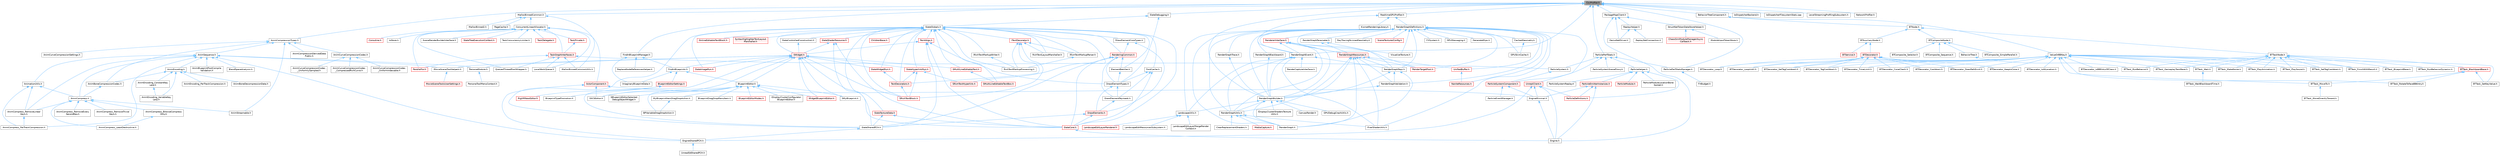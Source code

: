 digraph "CsvProfiler.h"
{
 // INTERACTIVE_SVG=YES
 // LATEX_PDF_SIZE
  bgcolor="transparent";
  edge [fontname=Helvetica,fontsize=10,labelfontname=Helvetica,labelfontsize=10];
  node [fontname=Helvetica,fontsize=10,shape=box,height=0.2,width=0.4];
  Node1 [id="Node000001",label="CsvProfiler.h",height=0.2,width=0.4,color="gray40", fillcolor="grey60", style="filled", fontcolor="black",tooltip=" "];
  Node1 -> Node2 [id="edge1_Node000001_Node000002",dir="back",color="steelblue1",style="solid",tooltip=" "];
  Node2 [id="Node000002",label="AnimCompressionTypes.h",height=0.2,width=0.4,color="grey40", fillcolor="white", style="filled",URL="$d1/d3b/AnimCompressionTypes_8h.html",tooltip=" "];
  Node2 -> Node3 [id="edge2_Node000002_Node000003",dir="back",color="steelblue1",style="solid",tooltip=" "];
  Node3 [id="Node000003",label="AnimBoneCompressionCodec.h",height=0.2,width=0.4,color="grey40", fillcolor="white", style="filled",URL="$dd/dc3/AnimBoneCompressionCodec_8h.html",tooltip=" "];
  Node3 -> Node4 [id="edge3_Node000003_Node000004",dir="back",color="steelblue1",style="solid",tooltip=" "];
  Node4 [id="Node000004",label="AnimCompress.h",height=0.2,width=0.4,color="grey40", fillcolor="white", style="filled",URL="$dd/d6d/AnimCompress_8h.html",tooltip=" "];
  Node4 -> Node5 [id="edge4_Node000004_Node000005",dir="back",color="steelblue1",style="solid",tooltip=" "];
  Node5 [id="Node000005",label="AnimCompress_BitwiseCompress\lOnly.h",height=0.2,width=0.4,color="grey40", fillcolor="white", style="filled",URL="$df/dd5/AnimCompress__BitwiseCompressOnly_8h.html",tooltip=" "];
  Node5 -> Node6 [id="edge5_Node000005_Node000006",dir="back",color="steelblue1",style="solid",tooltip=" "];
  Node6 [id="Node000006",label="AnimCompress_LeastDestructive.h",height=0.2,width=0.4,color="grey40", fillcolor="white", style="filled",URL="$da/d93/AnimCompress__LeastDestructive_8h.html",tooltip=" "];
  Node4 -> Node6 [id="edge6_Node000004_Node000006",dir="back",color="steelblue1",style="solid",tooltip=" "];
  Node4 -> Node7 [id="edge7_Node000004_Node000007",dir="back",color="steelblue1",style="solid",tooltip=" "];
  Node7 [id="Node000007",label="AnimCompress_RemoveEvery\lSecondKey.h",height=0.2,width=0.4,color="grey40", fillcolor="white", style="filled",URL="$d6/dc2/AnimCompress__RemoveEverySecondKey_8h.html",tooltip=" "];
  Node4 -> Node8 [id="edge8_Node000004_Node000008",dir="back",color="steelblue1",style="solid",tooltip=" "];
  Node8 [id="Node000008",label="AnimCompress_RemoveLinear\lKeys.h",height=0.2,width=0.4,color="grey40", fillcolor="white", style="filled",URL="$d1/d0a/AnimCompress__RemoveLinearKeys_8h.html",tooltip=" "];
  Node8 -> Node9 [id="edge9_Node000008_Node000009",dir="back",color="steelblue1",style="solid",tooltip=" "];
  Node9 [id="Node000009",label="AnimCompress_PerTrackCompression.h",height=0.2,width=0.4,color="grey40", fillcolor="white", style="filled",URL="$d1/d22/AnimCompress__PerTrackCompression_8h.html",tooltip=" "];
  Node4 -> Node10 [id="edge10_Node000004_Node000010",dir="back",color="steelblue1",style="solid",tooltip=" "];
  Node10 [id="Node000010",label="AnimCompress_RemoveTrivial\lKeys.h",height=0.2,width=0.4,color="grey40", fillcolor="white", style="filled",URL="$d0/d60/AnimCompress__RemoveTrivialKeys_8h.html",tooltip=" "];
  Node4 -> Node11 [id="edge11_Node000004_Node000011",dir="back",color="steelblue1",style="solid",tooltip=" "];
  Node11 [id="Node000011",label="AnimStreamable.h",height=0.2,width=0.4,color="grey40", fillcolor="white", style="filled",URL="$d1/d46/AnimStreamable_8h.html",tooltip=" "];
  Node2 -> Node12 [id="edge12_Node000002_Node000012",dir="back",color="steelblue1",style="solid",tooltip=" "];
  Node12 [id="Node000012",label="AnimCompressionDerivedData\lPublic.h",height=0.2,width=0.4,color="grey40", fillcolor="white", style="filled",URL="$dc/d36/AnimCompressionDerivedDataPublic_8h.html",tooltip=" "];
  Node2 -> Node13 [id="edge13_Node000002_Node000013",dir="back",color="steelblue1",style="solid",tooltip=" "];
  Node13 [id="Node000013",label="AnimCurveCompressionCodec.h",height=0.2,width=0.4,color="grey40", fillcolor="white", style="filled",URL="$d3/d77/AnimCurveCompressionCodec_8h.html",tooltip=" "];
  Node13 -> Node14 [id="edge14_Node000013_Node000014",dir="back",color="steelblue1",style="solid",tooltip=" "];
  Node14 [id="Node000014",label="AnimCurveCompressionCodec\l_CompressedRichCurve.h",height=0.2,width=0.4,color="grey40", fillcolor="white", style="filled",URL="$db/d72/AnimCurveCompressionCodec__CompressedRichCurve_8h.html",tooltip=" "];
  Node13 -> Node15 [id="edge15_Node000013_Node000015",dir="back",color="steelblue1",style="solid",tooltip=" "];
  Node15 [id="Node000015",label="AnimCurveCompressionCodec\l_UniformIndexable.h",height=0.2,width=0.4,color="grey40", fillcolor="white", style="filled",URL="$d7/d0a/AnimCurveCompressionCodec__UniformIndexable_8h.html",tooltip=" "];
  Node13 -> Node16 [id="edge16_Node000013_Node000016",dir="back",color="steelblue1",style="solid",tooltip=" "];
  Node16 [id="Node000016",label="AnimCurveCompressionCodec\l_UniformlySampled.h",height=0.2,width=0.4,color="grey40", fillcolor="white", style="filled",URL="$da/d4c/AnimCurveCompressionCodec__UniformlySampled_8h.html",tooltip=" "];
  Node2 -> Node17 [id="edge17_Node000002_Node000017",dir="back",color="steelblue1",style="solid",tooltip=" "];
  Node17 [id="Node000017",label="AnimCurveCompressionSettings.h",height=0.2,width=0.4,color="grey40", fillcolor="white", style="filled",URL="$d0/d49/AnimCurveCompressionSettings_8h.html",tooltip=" "];
  Node2 -> Node18 [id="edge18_Node000002_Node000018",dir="back",color="steelblue1",style="solid",tooltip=" "];
  Node18 [id="Node000018",label="AnimSequence.h",height=0.2,width=0.4,color="grey40", fillcolor="white", style="filled",URL="$d0/d8a/AnimSequence_8h.html",tooltip=" "];
  Node18 -> Node19 [id="edge19_Node000018_Node000019",dir="back",color="steelblue1",style="solid",tooltip=" "];
  Node19 [id="Node000019",label="AnimBlueprintPostCompile\lValidation.h",height=0.2,width=0.4,color="grey40", fillcolor="white", style="filled",URL="$de/d1b/AnimBlueprintPostCompileValidation_8h.html",tooltip=" "];
  Node18 -> Node4 [id="edge20_Node000018_Node000004",dir="back",color="steelblue1",style="solid",tooltip=" "];
  Node18 -> Node9 [id="edge21_Node000018_Node000009",dir="back",color="steelblue1",style="solid",tooltip=" "];
  Node18 -> Node8 [id="edge22_Node000018_Node000008",dir="back",color="steelblue1",style="solid",tooltip=" "];
  Node18 -> Node20 [id="edge23_Node000018_Node000020",dir="back",color="steelblue1",style="solid",tooltip=" "];
  Node20 [id="Node000020",label="AnimEncoding.h",height=0.2,width=0.4,color="grey40", fillcolor="white", style="filled",URL="$d9/dfd/AnimEncoding_8h.html",tooltip=" "];
  Node20 -> Node3 [id="edge24_Node000020_Node000003",dir="back",color="steelblue1",style="solid",tooltip=" "];
  Node20 -> Node21 [id="edge25_Node000020_Node000021",dir="back",color="steelblue1",style="solid",tooltip=" "];
  Node21 [id="Node000021",label="AnimBoneDecompressionData.h",height=0.2,width=0.4,color="grey40", fillcolor="white", style="filled",URL="$d9/d92/AnimBoneDecompressionData_8h.html",tooltip=" "];
  Node20 -> Node22 [id="edge26_Node000020_Node000022",dir="back",color="steelblue1",style="solid",tooltip=" "];
  Node22 [id="Node000022",label="AnimEncoding_ConstantKey\lLerp.h",height=0.2,width=0.4,color="grey40", fillcolor="white", style="filled",URL="$d8/d74/AnimEncoding__ConstantKeyLerp_8h.html",tooltip=" "];
  Node22 -> Node23 [id="edge27_Node000022_Node000023",dir="back",color="steelblue1",style="solid",tooltip=" "];
  Node23 [id="Node000023",label="AnimEncoding_VariableKey\lLerp.h",height=0.2,width=0.4,color="grey40", fillcolor="white", style="filled",URL="$d7/d4b/AnimEncoding__VariableKeyLerp_8h.html",tooltip=" "];
  Node20 -> Node24 [id="edge28_Node000020_Node000024",dir="back",color="steelblue1",style="solid",tooltip=" "];
  Node24 [id="Node000024",label="AnimEncoding_PerTrackCompression.h",height=0.2,width=0.4,color="grey40", fillcolor="white", style="filled",URL="$dc/d27/AnimEncoding__PerTrackCompression_8h.html",tooltip=" "];
  Node20 -> Node23 [id="edge29_Node000020_Node000023",dir="back",color="steelblue1",style="solid",tooltip=" "];
  Node18 -> Node25 [id="edge30_Node000018_Node000025",dir="back",color="steelblue1",style="solid",tooltip=" "];
  Node25 [id="Node000025",label="AnimationUtils.h",height=0.2,width=0.4,color="grey40", fillcolor="white", style="filled",URL="$d6/db6/AnimationUtils_8h.html",tooltip=" "];
  Node25 -> Node4 [id="edge31_Node000025_Node000004",dir="back",color="steelblue1",style="solid",tooltip=" "];
  Node25 -> Node9 [id="edge32_Node000025_Node000009",dir="back",color="steelblue1",style="solid",tooltip=" "];
  Node25 -> Node8 [id="edge33_Node000025_Node000008",dir="back",color="steelblue1",style="solid",tooltip=" "];
  Node18 -> Node26 [id="edge34_Node000018_Node000026",dir="back",color="steelblue1",style="solid",tooltip=" "];
  Node26 [id="Node000026",label="BlendSpaceAnalysis.h",height=0.2,width=0.4,color="grey40", fillcolor="white", style="filled",URL="$d7/daf/BlendSpaceAnalysis_8h.html",tooltip=" "];
  Node18 -> Node27 [id="edge35_Node000018_Node000027",dir="back",color="steelblue1",style="solid",tooltip=" "];
  Node27 [id="Node000027",label="EngineSharedPCH.h",height=0.2,width=0.4,color="grey40", fillcolor="white", style="filled",URL="$dc/dbb/EngineSharedPCH_8h.html",tooltip=" "];
  Node27 -> Node28 [id="edge36_Node000027_Node000028",dir="back",color="steelblue1",style="solid",tooltip=" "];
  Node28 [id="Node000028",label="UnrealEdSharedPCH.h",height=0.2,width=0.4,color="grey40", fillcolor="white", style="filled",URL="$d1/de6/UnrealEdSharedPCH_8h.html",tooltip=" "];
  Node18 -> Node29 [id="edge37_Node000018_Node000029",dir="back",color="steelblue1",style="solid",tooltip=" "];
  Node29 [id="Node000029",label="MovieSceneToolHelpers.h",height=0.2,width=0.4,color="grey40", fillcolor="white", style="filled",URL="$d4/d0e/MovieSceneToolHelpers_8h.html",tooltip=" "];
  Node29 -> Node30 [id="edge38_Node000029_Node000030",dir="back",color="steelblue1",style="solid",tooltip=" "];
  Node30 [id="Node000030",label="MovieSceneToolsUserSettings.h",height=0.2,width=0.4,color="red", fillcolor="#FFF0F0", style="filled",URL="$d5/dab/MovieSceneToolsUserSettings_8h.html",tooltip=" "];
  Node18 -> Node34 [id="edge39_Node000018_Node000034",dir="back",color="steelblue1",style="solid",tooltip=" "];
  Node34 [id="Node000034",label="PersonaModule.h",height=0.2,width=0.4,color="grey40", fillcolor="white", style="filled",URL="$de/d74/PersonaModule_8h.html",tooltip=" "];
  Node34 -> Node35 [id="edge40_Node000034_Node000035",dir="back",color="steelblue1",style="solid",tooltip=" "];
  Node35 [id="Node000035",label="PersonaToolMenuContext.h",height=0.2,width=0.4,color="grey40", fillcolor="white", style="filled",URL="$d6/d6c/PersonaToolMenuContext_8h.html",tooltip=" "];
  Node2 -> Node11 [id="edge41_Node000002_Node000011",dir="back",color="steelblue1",style="solid",tooltip=" "];
  Node1 -> Node36 [id="edge42_Node000001_Node000036",dir="back",color="steelblue1",style="solid",tooltip=" "];
  Node36 [id="Node000036",label="BehaviorTreeComponent.h",height=0.2,width=0.4,color="grey40", fillcolor="white", style="filled",URL="$dc/d7b/BehaviorTreeComponent_8h.html",tooltip=" "];
  Node36 -> Node37 [id="edge43_Node000036_Node000037",dir="back",color="steelblue1",style="solid",tooltip=" "];
  Node37 [id="Node000037",label="BTNode.h",height=0.2,width=0.4,color="grey40", fillcolor="white", style="filled",URL="$d2/df3/BTNode_8h.html",tooltip=" "];
  Node37 -> Node38 [id="edge44_Node000037_Node000038",dir="back",color="steelblue1",style="solid",tooltip=" "];
  Node38 [id="Node000038",label="BTAuxiliaryNode.h",height=0.2,width=0.4,color="grey40", fillcolor="white", style="filled",URL="$d3/dfb/BTAuxiliaryNode_8h.html",tooltip=" "];
  Node38 -> Node39 [id="edge45_Node000038_Node000039",dir="back",color="steelblue1",style="solid",tooltip=" "];
  Node39 [id="Node000039",label="BTDecorator.h",height=0.2,width=0.4,color="red", fillcolor="#FFF0F0", style="filled",URL="$d3/db9/BTDecorator_8h.html",tooltip=" "];
  Node39 -> Node48 [id="edge46_Node000039_Node000048",dir="back",color="steelblue1",style="solid",tooltip=" "];
  Node48 [id="Node000048",label="BTDecorator_ConeCheck.h",height=0.2,width=0.4,color="grey40", fillcolor="white", style="filled",URL="$dd/d41/BTDecorator__ConeCheck_8h.html",tooltip=" "];
  Node39 -> Node49 [id="edge47_Node000039_Node000049",dir="back",color="steelblue1",style="solid",tooltip=" "];
  Node49 [id="Node000049",label="BTDecorator_Cooldown.h",height=0.2,width=0.4,color="grey40", fillcolor="white", style="filled",URL="$d5/d82/BTDecorator__Cooldown_8h.html",tooltip=" "];
  Node39 -> Node50 [id="edge48_Node000039_Node000050",dir="back",color="steelblue1",style="solid",tooltip=" "];
  Node50 [id="Node000050",label="BTDecorator_DoesPathExist.h",height=0.2,width=0.4,color="grey40", fillcolor="white", style="filled",URL="$d2/d5c/BTDecorator__DoesPathExist_8h.html",tooltip=" "];
  Node39 -> Node52 [id="edge49_Node000039_Node000052",dir="back",color="steelblue1",style="solid",tooltip=" "];
  Node52 [id="Node000052",label="BTDecorator_KeepInCone.h",height=0.2,width=0.4,color="grey40", fillcolor="white", style="filled",URL="$d6/dea/BTDecorator__KeepInCone_8h.html",tooltip=" "];
  Node39 -> Node53 [id="edge50_Node000039_Node000053",dir="back",color="steelblue1",style="solid",tooltip=" "];
  Node53 [id="Node000053",label="BTDecorator_Loop.h",height=0.2,width=0.4,color="grey40", fillcolor="white", style="filled",URL="$d1/ddb/BTDecorator__Loop_8h.html",tooltip=" "];
  Node39 -> Node54 [id="edge51_Node000039_Node000054",dir="back",color="steelblue1",style="solid",tooltip=" "];
  Node54 [id="Node000054",label="BTDecorator_LoopUntil.h",height=0.2,width=0.4,color="grey40", fillcolor="white", style="filled",URL="$d2/d65/BTDecorator__LoopUntil_8h.html",tooltip=" "];
  Node39 -> Node56 [id="edge52_Node000039_Node000056",dir="back",color="steelblue1",style="solid",tooltip=" "];
  Node56 [id="Node000056",label="BTDecorator_SetTagCooldown.h",height=0.2,width=0.4,color="grey40", fillcolor="white", style="filled",URL="$d9/dfe/BTDecorator__SetTagCooldown_8h.html",tooltip=" "];
  Node39 -> Node57 [id="edge53_Node000039_Node000057",dir="back",color="steelblue1",style="solid",tooltip=" "];
  Node57 [id="Node000057",label="BTDecorator_TagCooldown.h",height=0.2,width=0.4,color="grey40", fillcolor="white", style="filled",URL="$d0/d4a/BTDecorator__TagCooldown_8h.html",tooltip=" "];
  Node39 -> Node58 [id="edge54_Node000039_Node000058",dir="back",color="steelblue1",style="solid",tooltip=" "];
  Node58 [id="Node000058",label="BTDecorator_TimeLimit.h",height=0.2,width=0.4,color="grey40", fillcolor="white", style="filled",URL="$d4/dc0/BTDecorator__TimeLimit_8h.html",tooltip=" "];
  Node38 -> Node59 [id="edge55_Node000038_Node000059",dir="back",color="steelblue1",style="solid",tooltip=" "];
  Node59 [id="Node000059",label="BTService.h",height=0.2,width=0.4,color="red", fillcolor="#FFF0F0", style="filled",URL="$d8/d95/BTService_8h.html",tooltip=" "];
  Node37 -> Node65 [id="edge56_Node000037_Node000065",dir="back",color="steelblue1",style="solid",tooltip=" "];
  Node65 [id="Node000065",label="BTCompositeNode.h",height=0.2,width=0.4,color="grey40", fillcolor="white", style="filled",URL="$db/d01/BTCompositeNode_8h.html",tooltip=" "];
  Node65 -> Node66 [id="edge57_Node000065_Node000066",dir="back",color="steelblue1",style="solid",tooltip=" "];
  Node66 [id="Node000066",label="BTComposite_Selector.h",height=0.2,width=0.4,color="grey40", fillcolor="white", style="filled",URL="$d3/daa/BTComposite__Selector_8h.html",tooltip=" "];
  Node65 -> Node67 [id="edge58_Node000065_Node000067",dir="back",color="steelblue1",style="solid",tooltip=" "];
  Node67 [id="Node000067",label="BTComposite_Sequence.h",height=0.2,width=0.4,color="grey40", fillcolor="white", style="filled",URL="$d0/d10/BTComposite__Sequence_8h.html",tooltip=" "];
  Node65 -> Node68 [id="edge59_Node000065_Node000068",dir="back",color="steelblue1",style="solid",tooltip=" "];
  Node68 [id="Node000068",label="BTComposite_SimpleParallel.h",height=0.2,width=0.4,color="grey40", fillcolor="white", style="filled",URL="$dc/dc6/BTComposite__SimpleParallel_8h.html",tooltip=" "];
  Node65 -> Node69 [id="edge60_Node000065_Node000069",dir="back",color="steelblue1",style="solid",tooltip=" "];
  Node69 [id="Node000069",label="BehaviorTree.h",height=0.2,width=0.4,color="grey40", fillcolor="white", style="filled",URL="$db/db6/BehaviorTree_8h.html",tooltip=" "];
  Node69 -> Node70 [id="edge61_Node000069_Node000070",dir="back",color="steelblue1",style="solid",tooltip=" "];
  Node70 [id="Node000070",label="BTTask_RunBehavior.h",height=0.2,width=0.4,color="grey40", fillcolor="white", style="filled",URL="$df/def/BTTask__RunBehavior_8h.html",tooltip=" "];
  Node37 -> Node71 [id="edge62_Node000037_Node000071",dir="back",color="steelblue1",style="solid",tooltip=" "];
  Node71 [id="Node000071",label="BTTaskNode.h",height=0.2,width=0.4,color="grey40", fillcolor="white", style="filled",URL="$d2/d10/BTTaskNode_8h.html",tooltip=" "];
  Node71 -> Node72 [id="edge63_Node000071_Node000072",dir="back",color="steelblue1",style="solid",tooltip=" "];
  Node72 [id="Node000072",label="BTTask_BlackboardBase.h",height=0.2,width=0.4,color="red", fillcolor="#FFF0F0", style="filled",URL="$dc/d82/BTTask__BlackboardBase_8h.html",tooltip=" "];
  Node72 -> Node73 [id="edge64_Node000072_Node000073",dir="back",color="steelblue1",style="solid",tooltip=" "];
  Node73 [id="Node000073",label="BTTask_MoveTo.h",height=0.2,width=0.4,color="grey40", fillcolor="white", style="filled",URL="$d7/d8b/BTTask__MoveTo_8h.html",tooltip=" "];
  Node73 -> Node74 [id="edge65_Node000073_Node000074",dir="back",color="steelblue1",style="solid",tooltip=" "];
  Node74 [id="Node000074",label="BTTask_MoveDirectlyToward.h",height=0.2,width=0.4,color="grey40", fillcolor="white", style="filled",URL="$d8/dac/BTTask__MoveDirectlyToward_8h.html",tooltip=" "];
  Node72 -> Node62 [id="edge66_Node000072_Node000062",dir="back",color="steelblue1",style="solid",tooltip=" "];
  Node62 [id="Node000062",label="BTTask_RotateToFaceBBEntry.h",height=0.2,width=0.4,color="grey40", fillcolor="white", style="filled",URL="$d3/d07/BTTask__RotateToFaceBBEntry_8h.html",tooltip=" "];
  Node72 -> Node76 [id="edge67_Node000072_Node000076",dir="back",color="steelblue1",style="solid",tooltip=" "];
  Node76 [id="Node000076",label="BTTask_SetKeyValue.h",height=0.2,width=0.4,color="grey40", fillcolor="white", style="filled",URL="$df/d17/BTTask__SetKeyValue_8h.html",tooltip=" "];
  Node71 -> Node77 [id="edge68_Node000071_Node000077",dir="back",color="steelblue1",style="solid",tooltip=" "];
  Node77 [id="Node000077",label="BTTask_BlueprintBase.h",height=0.2,width=0.4,color="grey40", fillcolor="white", style="filled",URL="$d8/d13/BTTask__BlueprintBase_8h.html",tooltip=" "];
  Node71 -> Node78 [id="edge69_Node000071_Node000078",dir="back",color="steelblue1",style="solid",tooltip=" "];
  Node78 [id="Node000078",label="BTTask_FinishWithResult.h",height=0.2,width=0.4,color="grey40", fillcolor="white", style="filled",URL="$dd/dbf/BTTask__FinishWithResult_8h.html",tooltip=" "];
  Node71 -> Node79 [id="edge70_Node000071_Node000079",dir="back",color="steelblue1",style="solid",tooltip=" "];
  Node79 [id="Node000079",label="BTTask_GameplayTaskBase.h",height=0.2,width=0.4,color="grey40", fillcolor="white", style="filled",URL="$df/d1a/BTTask__GameplayTaskBase_8h.html",tooltip=" "];
  Node71 -> Node80 [id="edge71_Node000071_Node000080",dir="back",color="steelblue1",style="solid",tooltip=" "];
  Node80 [id="Node000080",label="BTTask_MakeNoise.h",height=0.2,width=0.4,color="grey40", fillcolor="white", style="filled",URL="$d8/d21/BTTask__MakeNoise_8h.html",tooltip=" "];
  Node71 -> Node81 [id="edge72_Node000071_Node000081",dir="back",color="steelblue1",style="solid",tooltip=" "];
  Node81 [id="Node000081",label="BTTask_PlayAnimation.h",height=0.2,width=0.4,color="grey40", fillcolor="white", style="filled",URL="$db/d8d/BTTask__PlayAnimation_8h.html",tooltip=" "];
  Node71 -> Node82 [id="edge73_Node000071_Node000082",dir="back",color="steelblue1",style="solid",tooltip=" "];
  Node82 [id="Node000082",label="BTTask_PlaySound.h",height=0.2,width=0.4,color="grey40", fillcolor="white", style="filled",URL="$d8/d54/BTTask__PlaySound_8h.html",tooltip=" "];
  Node71 -> Node70 [id="edge74_Node000071_Node000070",dir="back",color="steelblue1",style="solid",tooltip=" "];
  Node71 -> Node83 [id="edge75_Node000071_Node000083",dir="back",color="steelblue1",style="solid",tooltip=" "];
  Node83 [id="Node000083",label="BTTask_RunBehaviorDynamic.h",height=0.2,width=0.4,color="grey40", fillcolor="white", style="filled",URL="$db/d75/BTTask__RunBehaviorDynamic_8h.html",tooltip=" "];
  Node71 -> Node84 [id="edge76_Node000071_Node000084",dir="back",color="steelblue1",style="solid",tooltip=" "];
  Node84 [id="Node000084",label="BTTask_SetTagCooldown.h",height=0.2,width=0.4,color="grey40", fillcolor="white", style="filled",URL="$d7/d84/BTTask__SetTagCooldown_8h.html",tooltip=" "];
  Node71 -> Node85 [id="edge77_Node000071_Node000085",dir="back",color="steelblue1",style="solid",tooltip=" "];
  Node85 [id="Node000085",label="BTTask_Wait.h",height=0.2,width=0.4,color="grey40", fillcolor="white", style="filled",URL="$d6/d5f/BTTask__Wait_8h.html",tooltip=" "];
  Node85 -> Node86 [id="edge78_Node000085_Node000086",dir="back",color="steelblue1",style="solid",tooltip=" "];
  Node86 [id="Node000086",label="BTTask_WaitBlackboardTime.h",height=0.2,width=0.4,color="grey40", fillcolor="white", style="filled",URL="$d5/d02/BTTask__WaitBlackboardTime_8h.html",tooltip=" "];
  Node36 -> Node87 [id="edge79_Node000036_Node000087",dir="back",color="steelblue1",style="solid",tooltip=" "];
  Node87 [id="Node000087",label="ValueOrBBKey.h",height=0.2,width=0.4,color="grey40", fillcolor="white", style="filled",URL="$d4/d32/ValueOrBBKey_8h.html",tooltip=" "];
  Node87 -> Node48 [id="edge80_Node000087_Node000048",dir="back",color="steelblue1",style="solid",tooltip=" "];
  Node87 -> Node49 [id="edge81_Node000087_Node000049",dir="back",color="steelblue1",style="solid",tooltip=" "];
  Node87 -> Node50 [id="edge82_Node000087_Node000050",dir="back",color="steelblue1",style="solid",tooltip=" "];
  Node87 -> Node43 [id="edge83_Node000087_Node000043",dir="back",color="steelblue1",style="solid",tooltip=" "];
  Node43 [id="Node000043",label="BTDecorator_IsAtLocation.h",height=0.2,width=0.4,color="grey40", fillcolor="white", style="filled",URL="$dd/d6b/BTDecorator__IsAtLocation_8h.html",tooltip=" "];
  Node87 -> Node44 [id="edge84_Node000087_Node000044",dir="back",color="steelblue1",style="solid",tooltip=" "];
  Node44 [id="Node000044",label="BTDecorator_IsBBEntryOfClass.h",height=0.2,width=0.4,color="grey40", fillcolor="white", style="filled",URL="$db/db2/BTDecorator__IsBBEntryOfClass_8h.html",tooltip=" "];
  Node87 -> Node52 [id="edge85_Node000087_Node000052",dir="back",color="steelblue1",style="solid",tooltip=" "];
  Node87 -> Node53 [id="edge86_Node000087_Node000053",dir="back",color="steelblue1",style="solid",tooltip=" "];
  Node87 -> Node54 [id="edge87_Node000087_Node000054",dir="back",color="steelblue1",style="solid",tooltip=" "];
  Node87 -> Node56 [id="edge88_Node000087_Node000056",dir="back",color="steelblue1",style="solid",tooltip=" "];
  Node87 -> Node57 [id="edge89_Node000087_Node000057",dir="back",color="steelblue1",style="solid",tooltip=" "];
  Node87 -> Node58 [id="edge90_Node000087_Node000058",dir="back",color="steelblue1",style="solid",tooltip=" "];
  Node87 -> Node78 [id="edge91_Node000087_Node000078",dir="back",color="steelblue1",style="solid",tooltip=" "];
  Node87 -> Node79 [id="edge92_Node000087_Node000079",dir="back",color="steelblue1",style="solid",tooltip=" "];
  Node87 -> Node80 [id="edge93_Node000087_Node000080",dir="back",color="steelblue1",style="solid",tooltip=" "];
  Node87 -> Node73 [id="edge94_Node000087_Node000073",dir="back",color="steelblue1",style="solid",tooltip=" "];
  Node87 -> Node81 [id="edge95_Node000087_Node000081",dir="back",color="steelblue1",style="solid",tooltip=" "];
  Node87 -> Node82 [id="edge96_Node000087_Node000082",dir="back",color="steelblue1",style="solid",tooltip=" "];
  Node87 -> Node62 [id="edge97_Node000087_Node000062",dir="back",color="steelblue1",style="solid",tooltip=" "];
  Node87 -> Node76 [id="edge98_Node000087_Node000076",dir="back",color="steelblue1",style="solid",tooltip=" "];
  Node87 -> Node84 [id="edge99_Node000087_Node000084",dir="back",color="steelblue1",style="solid",tooltip=" "];
  Node87 -> Node85 [id="edge100_Node000087_Node000085",dir="back",color="steelblue1",style="solid",tooltip=" "];
  Node1 -> Node88 [id="edge101_Node000001_Node000088",dir="back",color="steelblue1",style="solid",tooltip=" "];
  Node88 [id="Node000088",label="FindInBlueprintManager.h",height=0.2,width=0.4,color="grey40", fillcolor="white", style="filled",URL="$db/d3b/FindInBlueprintManager_8h.html",tooltip=" "];
  Node88 -> Node89 [id="edge102_Node000088_Node000089",dir="back",color="steelblue1",style="solid",tooltip=" "];
  Node89 [id="Node000089",label="FindInBlueprints.h",height=0.2,width=0.4,color="grey40", fillcolor="white", style="filled",URL="$d0/d27/FindInBlueprints_8h.html",tooltip=" "];
  Node89 -> Node90 [id="edge103_Node000089_Node000090",dir="back",color="steelblue1",style="solid",tooltip=" "];
  Node90 [id="Node000090",label="BlueprintEditor.h",height=0.2,width=0.4,color="grey40", fillcolor="white", style="filled",URL="$df/d7d/BlueprintEditor_8h.html",tooltip=" "];
  Node90 -> Node91 [id="edge104_Node000090_Node000091",dir="back",color="steelblue1",style="solid",tooltip=" "];
  Node91 [id="Node000091",label="BPVariableDragDropAction.h",height=0.2,width=0.4,color="grey40", fillcolor="white", style="filled",URL="$dd/d23/BPVariableDragDropAction_8h.html",tooltip=" "];
  Node90 -> Node92 [id="edge105_Node000090_Node000092",dir="back",color="steelblue1",style="solid",tooltip=" "];
  Node92 [id="Node000092",label="BlueprintDragDropMenuItem.h",height=0.2,width=0.4,color="grey40", fillcolor="white", style="filled",URL="$dc/deb/BlueprintDragDropMenuItem_8h.html",tooltip=" "];
  Node90 -> Node93 [id="edge106_Node000090_Node000093",dir="back",color="steelblue1",style="solid",tooltip=" "];
  Node93 [id="Node000093",label="BlueprintEditorModes.h",height=0.2,width=0.4,color="red", fillcolor="#FFF0F0", style="filled",URL="$d9/d70/BlueprintEditorModes_8h.html",tooltip=" "];
  Node90 -> Node95 [id="edge107_Node000090_Node000095",dir="back",color="steelblue1",style="solid",tooltip=" "];
  Node95 [id="Node000095",label="IDisplayClusterConfigurator\lBlueprintEditor.h",height=0.2,width=0.4,color="grey40", fillcolor="white", style="filled",URL="$dd/d4b/IDisplayClusterConfiguratorBlueprintEditor_8h.html",tooltip=" "];
  Node90 -> Node96 [id="edge108_Node000090_Node000096",dir="back",color="steelblue1",style="solid",tooltip=" "];
  Node96 [id="Node000096",label="MyBlueprintItemDragDropAction.h",height=0.2,width=0.4,color="grey40", fillcolor="white", style="filled",URL="$da/d11/MyBlueprintItemDragDropAction_8h.html",tooltip=" "];
  Node96 -> Node91 [id="edge109_Node000096_Node000091",dir="back",color="steelblue1",style="solid",tooltip=" "];
  Node90 -> Node97 [id="edge110_Node000090_Node000097",dir="back",color="steelblue1",style="solid",tooltip=" "];
  Node97 [id="Node000097",label="SBlueprintEditorSelected\lDebugObjectWidget.h",height=0.2,width=0.4,color="grey40", fillcolor="white", style="filled",URL="$de/d6c/SBlueprintEditorSelectedDebugObjectWidget_8h.html",tooltip=" "];
  Node90 -> Node98 [id="edge111_Node000090_Node000098",dir="back",color="steelblue1",style="solid",tooltip=" "];
  Node98 [id="Node000098",label="SMyBlueprint.h",height=0.2,width=0.4,color="grey40", fillcolor="white", style="filled",URL="$d3/d34/SMyBlueprint_8h.html",tooltip=" "];
  Node90 -> Node99 [id="edge112_Node000090_Node000099",dir="back",color="steelblue1",style="solid",tooltip=" "];
  Node99 [id="Node000099",label="SSCSEditor.h",height=0.2,width=0.4,color="grey40", fillcolor="white", style="filled",URL="$d0/d2e/SSCSEditor_8h.html",tooltip=" "];
  Node90 -> Node100 [id="edge113_Node000090_Node000100",dir="back",color="steelblue1",style="solid",tooltip=" "];
  Node100 [id="Node000100",label="WidgetBlueprintEditor.h",height=0.2,width=0.4,color="red", fillcolor="#FFF0F0", style="filled",URL="$d6/d04/WidgetBlueprintEditor_8h.html",tooltip=" "];
  Node89 -> Node103 [id="edge114_Node000089_Node000103",dir="back",color="steelblue1",style="solid",tooltip=" "];
  Node103 [id="Node000103",label="BlueprintEditorSettings.h",height=0.2,width=0.4,color="red", fillcolor="#FFF0F0", style="filled",URL="$d4/dbc/BlueprintEditorSettings_8h.html",tooltip=" "];
  Node103 -> Node104 [id="edge115_Node000103_Node000104",dir="back",color="steelblue1",style="solid",tooltip=" "];
  Node104 [id="Node000104",label="BlueprintTypePromotion.h",height=0.2,width=0.4,color="grey40", fillcolor="white", style="filled",URL="$d2/d23/BlueprintTypePromotion_8h.html",tooltip=" "];
  Node103 -> Node105 [id="edge116_Node000103_Node000105",dir="back",color="steelblue1",style="solid",tooltip=" "];
  Node105 [id="Node000105",label="RigVMNewEditor.h",height=0.2,width=0.4,color="red", fillcolor="#FFF0F0", style="filled",URL="$df/dd1/RigVMNewEditor_8h.html",tooltip=" "];
  Node89 -> Node108 [id="edge117_Node000089_Node000108",dir="back",color="steelblue1",style="solid",tooltip=" "];
  Node108 [id="Node000108",label="ImaginaryBlueprintData.h",height=0.2,width=0.4,color="grey40", fillcolor="white", style="filled",URL="$d9/d16/ImaginaryBlueprintData_8h.html",tooltip=" "];
  Node88 -> Node108 [id="edge118_Node000088_Node000108",dir="back",color="steelblue1",style="solid",tooltip=" "];
  Node88 -> Node109 [id="edge119_Node000088_Node000109",dir="back",color="steelblue1",style="solid",tooltip=" "];
  Node109 [id="Node000109",label="ReplaceNodeReferencesHelper.h",height=0.2,width=0.4,color="grey40", fillcolor="white", style="filled",URL="$de/d84/ReplaceNodeReferencesHelper_8h.html",tooltip=" "];
  Node1 -> Node110 [id="edge120_Node000001_Node000110",dir="back",color="steelblue1",style="solid",tooltip=" "];
  Node110 [id="Node000110",label="IoDispatcherBackend.h",height=0.2,width=0.4,color="grey40", fillcolor="white", style="filled",URL="$d3/df3/IoDispatcherBackend_8h.html",tooltip=" "];
  Node1 -> Node111 [id="edge121_Node000001_Node000111",dir="back",color="steelblue1",style="solid",tooltip=" "];
  Node111 [id="Node000111",label="IoDispatcherFilesystemStats.cpp",height=0.2,width=0.4,color="grey40", fillcolor="white", style="filled",URL="$d8/d03/IoDispatcherFilesystemStats_8cpp.html",tooltip=" "];
  Node1 -> Node112 [id="edge122_Node000001_Node000112",dir="back",color="steelblue1",style="solid",tooltip=" "];
  Node112 [id="Node000112",label="LevelStreamingProfilingSubsystem.h",height=0.2,width=0.4,color="grey40", fillcolor="white", style="filled",URL="$de/d7f/LevelStreamingProfilingSubsystem_8h.html",tooltip=" "];
  Node1 -> Node113 [id="edge123_Node000001_Node000113",dir="back",color="steelblue1",style="solid",tooltip=" "];
  Node113 [id="Node000113",label="MallocBinnedCommon.h",height=0.2,width=0.4,color="grey40", fillcolor="white", style="filled",URL="$d9/d32/MallocBinnedCommon_8h.html",tooltip=" "];
  Node113 -> Node114 [id="edge124_Node000113_Node000114",dir="back",color="steelblue1",style="solid",tooltip=" "];
  Node114 [id="Node000114",label="ConcurrentLinearAllocator.h",height=0.2,width=0.4,color="grey40", fillcolor="white", style="filled",URL="$d7/d84/ConcurrentLinearAllocator_8h.html",tooltip=" "];
  Node114 -> Node115 [id="edge125_Node000114_Node000115",dir="back",color="steelblue1",style="solid",tooltip=" "];
  Node115 [id="Node000115",label="ActorComponent.h",height=0.2,width=0.4,color="red", fillcolor="#FFF0F0", style="filled",URL="$da/db1/ActorComponent_8h.html",tooltip=" "];
  Node115 -> Node133 [id="edge126_Node000115_Node000133",dir="back",color="steelblue1",style="solid",tooltip=" "];
  Node133 [id="Node000133",label="EngineMinimal.h",height=0.2,width=0.4,color="grey40", fillcolor="white", style="filled",URL="$d0/d2c/EngineMinimal_8h.html",tooltip=" "];
  Node133 -> Node134 [id="edge127_Node000133_Node000134",dir="back",color="steelblue1",style="solid",tooltip=" "];
  Node134 [id="Node000134",label="Engine.h",height=0.2,width=0.4,color="grey40", fillcolor="white", style="filled",URL="$d1/d34/Public_2Engine_8h.html",tooltip=" "];
  Node115 -> Node27 [id="edge128_Node000115_Node000027",dir="back",color="steelblue1",style="solid",tooltip=" "];
  Node115 -> Node99 [id="edge129_Node000115_Node000099",dir="back",color="steelblue1",style="solid",tooltip=" "];
  Node114 -> Node1899 [id="edge130_Node000114_Node001899",dir="back",color="steelblue1",style="solid",tooltip=" "];
  Node1899 [id="Node001899",label="Coroutine.h",height=0.2,width=0.4,color="red", fillcolor="#FFF0F0", style="filled",URL="$d9/dfc/Coroutine_8h.html",tooltip=" "];
  Node114 -> Node1904 [id="edge131_Node000114_Node001904",dir="back",color="steelblue1",style="solid",tooltip=" "];
  Node1904 [id="Node001904",label="IoStore.h",height=0.2,width=0.4,color="grey40", fillcolor="white", style="filled",URL="$d5/d52/IoStore_8h.html",tooltip=" "];
  Node114 -> Node1905 [id="edge132_Node000114_Node001905",dir="back",color="steelblue1",style="solid",tooltip=" "];
  Node1905 [id="Node001905",label="LocalWorkQueue.h",height=0.2,width=0.4,color="grey40", fillcolor="white", style="filled",URL="$d7/d67/LocalWorkQueue_8h.html",tooltip=" "];
  Node114 -> Node1906 [id="edge133_Node000114_Node001906",dir="back",color="steelblue1",style="solid",tooltip=" "];
  Node1906 [id="Node001906",label="ParallelFor.h",height=0.2,width=0.4,color="red", fillcolor="#FFF0F0", style="filled",URL="$d2/da1/ParallelFor_8h.html",tooltip=" "];
  Node114 -> Node2019 [id="edge134_Node000114_Node002019",dir="back",color="steelblue1",style="solid",tooltip=" "];
  Node2019 [id="Node002019",label="QueuedThreadPoolWrapper.h",height=0.2,width=0.4,color="grey40", fillcolor="white", style="filled",URL="$dc/d5f/QueuedThreadPoolWrapper_8h.html",tooltip=" "];
  Node114 -> Node2020 [id="edge135_Node000114_Node002020",dir="back",color="steelblue1",style="solid",tooltip=" "];
  Node2020 [id="Node002020",label="SceneRenderBuilderInterface.h",height=0.2,width=0.4,color="grey40", fillcolor="white", style="filled",URL="$d9/de2/SceneRenderBuilderInterface_8h.html",tooltip=" "];
  Node114 -> Node2021 [id="edge136_Node000114_Node002021",dir="back",color="steelblue1",style="solid",tooltip=" "];
  Node2021 [id="Node002021",label="StateTreeExecutionContext.h",height=0.2,width=0.4,color="red", fillcolor="#FFF0F0", style="filled",URL="$d0/d75/StateTreeExecutionContext_8h.html",tooltip=" "];
  Node114 -> Node2023 [id="edge137_Node000114_Node002023",dir="back",color="steelblue1",style="solid",tooltip=" "];
  Node2023 [id="Node002023",label="TaskConcurrencyLimiter.h",height=0.2,width=0.4,color="grey40", fillcolor="white", style="filled",URL="$d9/dda/TaskConcurrencyLimiter_8h.html",tooltip=" "];
  Node114 -> Node2024 [id="edge138_Node000114_Node002024",dir="back",color="steelblue1",style="solid",tooltip=" "];
  Node2024 [id="Node002024",label="TaskDelegate.h",height=0.2,width=0.4,color="red", fillcolor="#FFF0F0", style="filled",URL="$de/db1/TaskDelegate_8h.html",tooltip=" "];
  Node114 -> Node3124 [id="edge139_Node000114_Node003124",dir="back",color="steelblue1",style="solid",tooltip=" "];
  Node3124 [id="Node003124",label="TaskGraphInterfaces.h",height=0.2,width=0.4,color="red", fillcolor="#FFF0F0", style="filled",URL="$d2/d4c/TaskGraphInterfaces_8h.html",tooltip=" "];
  Node3124 -> Node1905 [id="edge140_Node003124_Node001905",dir="back",color="steelblue1",style="solid",tooltip=" "];
  Node3124 -> Node3155 [id="edge141_Node003124_Node003155",dir="back",color="steelblue1",style="solid",tooltip=" "];
  Node3155 [id="Node003155",label="MallocBinnedCommonUtils.h",height=0.2,width=0.4,color="grey40", fillcolor="white", style="filled",URL="$dc/ded/MallocBinnedCommonUtils_8h.html",tooltip=" "];
  Node3124 -> Node1906 [id="edge142_Node003124_Node001906",dir="back",color="steelblue1",style="solid",tooltip=" "];
  Node3124 -> Node2486 [id="edge143_Node003124_Node002486",dir="back",color="steelblue1",style="solid",tooltip=" "];
  Node2486 [id="Node002486",label="ParticleSystem.h",height=0.2,width=0.4,color="grey40", fillcolor="white", style="filled",URL="$d7/d33/ParticleSystem_8h.html",tooltip=" "];
  Node2486 -> Node908 [id="edge144_Node002486_Node000908",dir="back",color="steelblue1",style="solid",tooltip=" "];
  Node908 [id="Node000908",label="ParticleSystemComponent.h",height=0.2,width=0.4,color="red", fillcolor="#FFF0F0", style="filled",URL="$d4/d17/ParticleSystemComponent_8h.html",tooltip=" "];
  Node908 -> Node133 [id="edge145_Node000908_Node000133",dir="back",color="steelblue1",style="solid",tooltip=" "];
  Node908 -> Node909 [id="edge146_Node000908_Node000909",dir="back",color="steelblue1",style="solid",tooltip=" "];
  Node909 [id="Node000909",label="ParticleEventManager.h",height=0.2,width=0.4,color="grey40", fillcolor="white", style="filled",URL="$dc/df9/ParticleEventManager_8h.html",tooltip=" "];
  Node3124 -> Node2019 [id="edge147_Node003124_Node002019",dir="back",color="steelblue1",style="solid",tooltip=" "];
  Node114 -> Node2507 [id="edge148_Node000114_Node002507",dir="back",color="steelblue1",style="solid",tooltip=" "];
  Node2507 [id="Node002507",label="TaskPrivate.h",height=0.2,width=0.4,color="red", fillcolor="#FFF0F0", style="filled",URL="$d0/d89/TaskPrivate_8h.html",tooltip=" "];
  Node2507 -> Node3124 [id="edge149_Node002507_Node003124",dir="back",color="steelblue1",style="solid",tooltip=" "];
  Node113 -> Node3272 [id="edge150_Node000113_Node003272",dir="back",color="steelblue1",style="solid",tooltip=" "];
  Node3272 [id="Node003272",label="MallocBinned2.h",height=0.2,width=0.4,color="grey40", fillcolor="white", style="filled",URL="$d7/ddf/MallocBinned2_8h.html",tooltip=" "];
  Node113 -> Node3155 [id="edge151_Node000113_Node003155",dir="back",color="steelblue1",style="solid",tooltip=" "];
  Node113 -> Node3273 [id="edge152_Node000113_Node003273",dir="back",color="steelblue1",style="solid",tooltip=" "];
  Node3273 [id="Node003273",label="PageCache.h",height=0.2,width=0.4,color="grey40", fillcolor="white", style="filled",URL="$db/d1f/PageCache_8h.html",tooltip=" "];
  Node1 -> Node3274 [id="edge153_Node000001_Node003274",dir="back",color="steelblue1",style="solid",tooltip=" "];
  Node3274 [id="Node003274",label="NetworkProfiler.h",height=0.2,width=0.4,color="grey40", fillcolor="white", style="filled",URL="$d4/d40/NetworkProfiler_8h.html",tooltip=" "];
  Node1 -> Node3275 [id="edge154_Node000001_Node003275",dir="back",color="steelblue1",style="solid",tooltip=" "];
  Node3275 [id="Node003275",label="PackageMapClient.h",height=0.2,width=0.4,color="grey40", fillcolor="white", style="filled",URL="$d8/d9b/PackageMapClient_8h.html",tooltip=" "];
  Node3275 -> Node954 [id="edge155_Node003275_Node000954",dir="back",color="steelblue1",style="solid",tooltip=" "];
  Node954 [id="Node000954",label="DemoNetDriver.h",height=0.2,width=0.4,color="grey40", fillcolor="white", style="filled",URL="$df/df9/DemoNetDriver_8h.html",tooltip=" "];
  Node3275 -> Node134 [id="edge156_Node003275_Node000134",dir="back",color="steelblue1",style="solid",tooltip=" "];
  Node3275 -> Node3276 [id="edge157_Node003275_Node003276",dir="back",color="steelblue1",style="solid",tooltip=" "];
  Node3276 [id="Node003276",label="ReplayHelper.h",height=0.2,width=0.4,color="grey40", fillcolor="white", style="filled",URL="$d4/d6f/ReplayHelper_8h.html",tooltip=" "];
  Node3276 -> Node954 [id="edge158_Node003276_Node000954",dir="back",color="steelblue1",style="solid",tooltip=" "];
  Node3276 -> Node1262 [id="edge159_Node003276_Node001262",dir="back",color="steelblue1",style="solid",tooltip=" "];
  Node1262 [id="Node001262",label="ReplayNetConnection.h",height=0.2,width=0.4,color="grey40", fillcolor="white", style="filled",URL="$d8/dc8/ReplayNetConnection_8h.html",tooltip=" "];
  Node3275 -> Node1263 [id="edge160_Node003275_Node001263",dir="back",color="steelblue1",style="solid",tooltip=" "];
  Node1263 [id="Node001263",label="StructNetTokenDataStoreHelper.h",height=0.2,width=0.4,color="grey40", fillcolor="white", style="filled",URL="$d2/d63/StructNetTokenDataStoreHelper_8h.html",tooltip=" "];
  Node1263 -> Node434 [id="edge161_Node001263_Node000434",dir="back",color="steelblue1",style="solid",tooltip=" "];
  Node434 [id="Node000434",label="ChaosSimModuleManagerAsync\lCallback.h",height=0.2,width=0.4,color="red", fillcolor="#FFF0F0", style="filled",URL="$d7/dd0/ChaosSimModuleManagerAsyncCallback_8h.html",tooltip=" "];
  Node1263 -> Node1264 [id="edge162_Node001263_Node001264",dir="back",color="steelblue1",style="solid",tooltip=" "];
  Node1264 [id="Node001264",label="ModuleInputTokenStore.h",height=0.2,width=0.4,color="grey40", fillcolor="white", style="filled",URL="$d9/d7e/ModuleInputTokenStore_8h.html",tooltip=" "];
  Node1 -> Node3277 [id="edge163_Node000001_Node003277",dir="back",color="steelblue1",style="solid",tooltip=" "];
  Node3277 [id="Node003277",label="ParticlePerfStats.h",height=0.2,width=0.4,color="grey40", fillcolor="white", style="filled",URL="$dd/df4/ParticlePerfStats_8h.html",tooltip=" "];
  Node3277 -> Node2242 [id="edge164_Node003277_Node002242",dir="back",color="steelblue1",style="solid",tooltip=" "];
  Node2242 [id="Node002242",label="ParticleHelper.h",height=0.2,width=0.4,color="grey40", fillcolor="white", style="filled",URL="$da/da6/ParticleHelper_8h.html",tooltip=" "];
  Node2242 -> Node2094 [id="edge165_Node002242_Node002094",dir="back",color="steelblue1",style="solid",tooltip=" "];
  Node2094 [id="Node002094",label="ParticleDefinitions.h",height=0.2,width=0.4,color="red", fillcolor="#FFF0F0", style="filled",URL="$db/dde/ParticleDefinitions_8h.html",tooltip=" "];
  Node2242 -> Node2243 [id="edge166_Node002242_Node002243",dir="back",color="steelblue1",style="solid",tooltip=" "];
  Node2243 [id="Node002243",label="ParticleEmitterInstances.h",height=0.2,width=0.4,color="red", fillcolor="#FFF0F0", style="filled",URL="$d4/dd8/ParticleEmitterInstances_8h.html",tooltip=" "];
  Node2243 -> Node134 [id="edge167_Node002243_Node000134",dir="back",color="steelblue1",style="solid",tooltip=" "];
  Node2243 -> Node133 [id="edge168_Node002243_Node000133",dir="back",color="steelblue1",style="solid",tooltip=" "];
  Node2243 -> Node2094 [id="edge169_Node002243_Node002094",dir="back",color="steelblue1",style="solid",tooltip=" "];
  Node2242 -> Node2251 [id="edge170_Node002242_Node002251",dir="back",color="steelblue1",style="solid",tooltip=" "];
  Node2251 [id="Node002251",label="ParticleModule.h",height=0.2,width=0.4,color="red", fillcolor="#FFF0F0", style="filled",URL="$d7/d7c/ParticleModule_8h.html",tooltip=" "];
  Node2242 -> Node2293 [id="edge171_Node002242_Node002293",dir="back",color="steelblue1",style="solid",tooltip=" "];
  Node2293 [id="Node002293",label="ParticleModuleLocationBone\lSocket.h",height=0.2,width=0.4,color="grey40", fillcolor="white", style="filled",URL="$da/d3d/ParticleModuleLocationBoneSocket_8h.html",tooltip=" "];
  Node2242 -> Node2356 [id="edge172_Node002242_Node002356",dir="back",color="steelblue1",style="solid",tooltip=" "];
  Node2356 [id="Node002356",label="ParticleSystemReplay.h",height=0.2,width=0.4,color="grey40", fillcolor="white", style="filled",URL="$d7/dc7/ParticleSystemReplay_8h.html",tooltip=" "];
  Node3277 -> Node2144 [id="edge173_Node003277_Node002144",dir="back",color="steelblue1",style="solid",tooltip=" "];
  Node2144 [id="Node002144",label="ParticlePerfStatsManager.h",height=0.2,width=0.4,color="grey40", fillcolor="white", style="filled",URL="$dd/db3/ParticlePerfStatsManager_8h.html",tooltip=" "];
  Node2144 -> Node2145 [id="edge174_Node002144_Node002145",dir="back",color="steelblue1",style="solid",tooltip=" "];
  Node2145 [id="Node002145",label="FXBudget.h",height=0.2,width=0.4,color="grey40", fillcolor="white", style="filled",URL="$dc/d8d/FXBudget_8h.html",tooltip=" "];
  Node3277 -> Node2486 [id="edge175_Node003277_Node002486",dir="back",color="steelblue1",style="solid",tooltip=" "];
  Node3277 -> Node908 [id="edge176_Node003277_Node000908",dir="back",color="steelblue1",style="solid",tooltip=" "];
  Node3277 -> Node402 [id="edge177_Node003277_Node000402",dir="back",color="steelblue1",style="solid",tooltip=" "];
  Node402 [id="Node000402",label="ParticleSystemSceneProxy.h",height=0.2,width=0.4,color="grey40", fillcolor="white", style="filled",URL="$dd/d25/ParticleSystemSceneProxy_8h.html",tooltip=" "];
  Node1 -> Node2144 [id="edge178_Node000001_Node002144",dir="back",color="steelblue1",style="solid",tooltip=" "];
  Node1 -> Node2146 [id="edge179_Node000001_Node002146",dir="back",color="steelblue1",style="solid",tooltip=" "];
  Node2146 [id="Node002146",label="RealtimeGPUProfiler.h",height=0.2,width=0.4,color="grey40", fillcolor="white", style="filled",URL="$d7/def/RealtimeGPUProfiler_8h.html",tooltip=" "];
  Node2146 -> Node791 [id="edge180_Node002146_Node000791",dir="back",color="steelblue1",style="solid",tooltip=" "];
  Node791 [id="Node000791",label="KismetRenderingLibrary.h",height=0.2,width=0.4,color="grey40", fillcolor="white", style="filled",URL="$dc/d9a/KismetRenderingLibrary_8h.html",tooltip=" "];
  Node2146 -> Node2147 [id="edge181_Node002146_Node002147",dir="back",color="steelblue1",style="solid",tooltip=" "];
  Node2147 [id="Node002147",label="RenderGraphDefinitions.h",height=0.2,width=0.4,color="grey40", fillcolor="white", style="filled",URL="$df/d67/RenderGraphDefinitions_8h.html",tooltip=" "];
  Node2147 -> Node2148 [id="edge182_Node002147_Node002148",dir="back",color="steelblue1",style="solid",tooltip=" "];
  Node2148 [id="Node002148",label="CachedGeometry.h",height=0.2,width=0.4,color="grey40", fillcolor="white", style="filled",URL="$dc/d60/CachedGeometry_8h.html",tooltip=" "];
  Node2148 -> Node2149 [id="edge183_Node002148_Node002149",dir="back",color="steelblue1",style="solid",tooltip=" "];
  Node2149 [id="Node002149",label="GPUSkinCache.h",height=0.2,width=0.4,color="grey40", fillcolor="white", style="filled",URL="$d0/d2d/GPUSkinCache_8h.html",tooltip=" "];
  Node2147 -> Node2150 [id="edge184_Node002147_Node002150",dir="back",color="steelblue1",style="solid",tooltip=" "];
  Node2150 [id="Node002150",label="FXSystem.h",height=0.2,width=0.4,color="grey40", fillcolor="white", style="filled",URL="$d5/daa/FXSystem_8h.html",tooltip=" "];
  Node2147 -> Node2151 [id="edge185_Node002147_Node002151",dir="back",color="steelblue1",style="solid",tooltip=" "];
  Node2151 [id="Node002151",label="GPUMessaging.h",height=0.2,width=0.4,color="grey40", fillcolor="white", style="filled",URL="$d2/d19/GPUMessaging_8h.html",tooltip=" "];
  Node2147 -> Node2149 [id="edge186_Node002147_Node002149",dir="back",color="steelblue1",style="solid",tooltip=" "];
  Node2147 -> Node2152 [id="edge187_Node002147_Node002152",dir="back",color="steelblue1",style="solid",tooltip=" "];
  Node2152 [id="Node002152",label="GenerateMips.h",height=0.2,width=0.4,color="grey40", fillcolor="white", style="filled",URL="$db/d90/GenerateMips_8h.html",tooltip=" "];
  Node2147 -> Node2115 [id="edge188_Node002147_Node002115",dir="back",color="steelblue1",style="solid",tooltip=" "];
  Node2115 [id="Node002115",label="LandscapeUtils.h",height=0.2,width=0.4,color="grey40", fillcolor="white", style="filled",URL="$d0/dc0/LandscapeUtils_8h.html",tooltip=" "];
  Node2115 -> Node2116 [id="edge189_Node002115_Node002116",dir="back",color="steelblue1",style="solid",tooltip=" "];
  Node2116 [id="Node002116",label="LandscapeEditLayerMergeRender\lContext.h",height=0.2,width=0.4,color="grey40", fillcolor="white", style="filled",URL="$d1/d40/LandscapeEditLayerMergeRenderContext_8h.html",tooltip=" "];
  Node2115 -> Node2117 [id="edge190_Node002115_Node002117",dir="back",color="steelblue1",style="solid",tooltip=" "];
  Node2117 [id="Node002117",label="LandscapeEditLayerRenderer.h",height=0.2,width=0.4,color="red", fillcolor="#FFF0F0", style="filled",URL="$d4/ddf/LandscapeEditLayerRenderer_8h.html",tooltip=" "];
  Node2115 -> Node2118 [id="edge191_Node002115_Node002118",dir="back",color="steelblue1",style="solid",tooltip=" "];
  Node2118 [id="Node002118",label="LandscapeEditResourcesSubsystem.h",height=0.2,width=0.4,color="grey40", fillcolor="white", style="filled",URL="$db/d28/LandscapeEditResourcesSubsystem_8h.html",tooltip=" "];
  Node2147 -> Node1560 [id="edge192_Node002147_Node001560",dir="back",color="steelblue1",style="solid",tooltip=" "];
  Node1560 [id="Node001560",label="NaniteResources.h",height=0.2,width=0.4,color="red", fillcolor="#FFF0F0", style="filled",URL="$d7/d8b/NaniteResources_8h.html",tooltip=" "];
  Node2147 -> Node2141 [id="edge193_Node002147_Node002141",dir="back",color="steelblue1",style="solid",tooltip=" "];
  Node2141 [id="Node002141",label="PixelShaderUtils.h",height=0.2,width=0.4,color="grey40", fillcolor="white", style="filled",URL="$d1/dc7/PixelShaderUtils_8h.html",tooltip=" "];
  Node2147 -> Node2153 [id="edge194_Node002147_Node002153",dir="back",color="steelblue1",style="solid",tooltip=" "];
  Node2153 [id="Node002153",label="RayTracingSkinnedGeometry.h",height=0.2,width=0.4,color="grey40", fillcolor="white", style="filled",URL="$d3/dea/RayTracingSkinnedGeometry_8h.html",tooltip=" "];
  Node2147 -> Node2119 [id="edge195_Node002147_Node002119",dir="back",color="steelblue1",style="solid",tooltip=" "];
  Node2119 [id="Node002119",label="RenderGraph.h",height=0.2,width=0.4,color="grey40", fillcolor="white", style="filled",URL="$d7/dd9/RenderGraph_8h.html",tooltip=" "];
  Node2147 -> Node2154 [id="edge196_Node002147_Node002154",dir="back",color="steelblue1",style="solid",tooltip=" "];
  Node2154 [id="Node002154",label="RenderGraphBlackboard.h",height=0.2,width=0.4,color="grey40", fillcolor="white", style="filled",URL="$d4/d32/RenderGraphBlackboard_8h.html",tooltip=" "];
  Node2154 -> Node2111 [id="edge197_Node002154_Node002111",dir="back",color="steelblue1",style="solid",tooltip=" "];
  Node2111 [id="Node002111",label="RenderGraphBuilder.h",height=0.2,width=0.4,color="grey40", fillcolor="white", style="filled",URL="$d4/d7b/RenderGraphBuilder_8h.html",tooltip=" "];
  Node2111 -> Node2112 [id="edge198_Node002111_Node002112",dir="back",color="steelblue1",style="solid",tooltip=" "];
  Node2112 [id="Node002112",label="CanvasRender.h",height=0.2,width=0.4,color="grey40", fillcolor="white", style="filled",URL="$d8/d32/CanvasRender_8h.html",tooltip=" "];
  Node2111 -> Node2113 [id="edge199_Node002111_Node002113",dir="back",color="steelblue1",style="solid",tooltip=" "];
  Node2113 [id="Node002113",label="GPUDebugCrashUtils.h",height=0.2,width=0.4,color="grey40", fillcolor="white", style="filled",URL="$d4/df2/GPUDebugCrashUtils_8h.html",tooltip=" "];
  Node2111 -> Node2114 [id="edge200_Node002111_Node002114",dir="back",color="steelblue1",style="solid",tooltip=" "];
  Node2114 [id="Node002114",label="IDisplayClusterShadersTexture\lUtils.h",height=0.2,width=0.4,color="grey40", fillcolor="white", style="filled",URL="$d3/d83/IDisplayClusterShadersTextureUtils_8h.html",tooltip=" "];
  Node2111 -> Node2115 [id="edge201_Node002111_Node002115",dir="back",color="steelblue1",style="solid",tooltip=" "];
  Node2111 -> Node2119 [id="edge202_Node002111_Node002119",dir="back",color="steelblue1",style="solid",tooltip=" "];
  Node2111 -> Node2120 [id="edge203_Node002111_Node002120",dir="back",color="steelblue1",style="solid",tooltip=" "];
  Node2120 [id="Node002120",label="RenderGraphUtils.h",height=0.2,width=0.4,color="grey40", fillcolor="white", style="filled",URL="$d6/d45/RenderGraphUtils_8h.html",tooltip=" "];
  Node2120 -> Node2121 [id="edge204_Node002120_Node002121",dir="back",color="steelblue1",style="solid",tooltip=" "];
  Node2121 [id="Node002121",label="ClearReplacementShaders.h",height=0.2,width=0.4,color="grey40", fillcolor="white", style="filled",URL="$d9/d4e/ClearReplacementShaders_8h.html",tooltip=" "];
  Node2120 -> Node2122 [id="edge205_Node002120_Node002122",dir="back",color="steelblue1",style="solid",tooltip=" "];
  Node2122 [id="Node002122",label="MediaCapture.h",height=0.2,width=0.4,color="red", fillcolor="#FFF0F0", style="filled",URL="$d2/d9c/MediaCapture_8h.html",tooltip=" "];
  Node2120 -> Node2141 [id="edge206_Node002120_Node002141",dir="back",color="steelblue1",style="solid",tooltip=" "];
  Node2120 -> Node2119 [id="edge207_Node002120_Node002119",dir="back",color="steelblue1",style="solid",tooltip=" "];
  Node2147 -> Node2111 [id="edge208_Node002147_Node002111",dir="back",color="steelblue1",style="solid",tooltip=" "];
  Node2147 -> Node2155 [id="edge209_Node002147_Node002155",dir="back",color="steelblue1",style="solid",tooltip=" "];
  Node2155 [id="Node002155",label="RenderGraphEvent.h",height=0.2,width=0.4,color="grey40", fillcolor="white", style="filled",URL="$db/dbb/RenderGraphEvent_8h.html",tooltip=" "];
  Node2155 -> Node2115 [id="edge210_Node002155_Node002115",dir="back",color="steelblue1",style="solid",tooltip=" "];
  Node2155 -> Node2141 [id="edge211_Node002155_Node002141",dir="back",color="steelblue1",style="solid",tooltip=" "];
  Node2155 -> Node2156 [id="edge212_Node002155_Node002156",dir="back",color="steelblue1",style="solid",tooltip=" "];
  Node2156 [id="Node002156",label="RenderCaptureInterface.h",height=0.2,width=0.4,color="grey40", fillcolor="white", style="filled",URL="$da/da8/RenderCaptureInterface_8h.html",tooltip=" "];
  Node2155 -> Node2111 [id="edge213_Node002155_Node002111",dir="back",color="steelblue1",style="solid",tooltip=" "];
  Node2155 -> Node2157 [id="edge214_Node002155_Node002157",dir="back",color="steelblue1",style="solid",tooltip=" "];
  Node2157 [id="Node002157",label="RenderGraphPass.h",height=0.2,width=0.4,color="grey40", fillcolor="white", style="filled",URL="$de/d49/RenderGraphPass_8h.html",tooltip=" "];
  Node2157 -> Node2119 [id="edge215_Node002157_Node002119",dir="back",color="steelblue1",style="solid",tooltip=" "];
  Node2157 -> Node2111 [id="edge216_Node002157_Node002111",dir="back",color="steelblue1",style="solid",tooltip=" "];
  Node2157 -> Node2158 [id="edge217_Node002157_Node002158",dir="back",color="steelblue1",style="solid",tooltip=" "];
  Node2158 [id="Node002158",label="RenderGraphValidation.h",height=0.2,width=0.4,color="grey40", fillcolor="white", style="filled",URL="$db/dc5/RenderGraphValidation_8h.html",tooltip=" "];
  Node2158 -> Node2111 [id="edge218_Node002158_Node002111",dir="back",color="steelblue1",style="solid",tooltip=" "];
  Node2155 -> Node2120 [id="edge219_Node002155_Node002120",dir="back",color="steelblue1",style="solid",tooltip=" "];
  Node2147 -> Node2159 [id="edge220_Node002147_Node002159",dir="back",color="steelblue1",style="solid",tooltip=" "];
  Node2159 [id="Node002159",label="RenderGraphParameter.h",height=0.2,width=0.4,color="grey40", fillcolor="white", style="filled",URL="$da/d5a/RenderGraphParameter_8h.html",tooltip=" "];
  Node2159 -> Node2157 [id="edge221_Node002159_Node002157",dir="back",color="steelblue1",style="solid",tooltip=" "];
  Node2159 -> Node2160 [id="edge222_Node002159_Node002160",dir="back",color="steelblue1",style="solid",tooltip=" "];
  Node2160 [id="Node002160",label="RenderGraphResources.h",height=0.2,width=0.4,color="red", fillcolor="#FFF0F0", style="filled",URL="$da/da0/RenderGraphResources_8h.html",tooltip=" "];
  Node2160 -> Node2141 [id="edge223_Node002160_Node002141",dir="back",color="steelblue1",style="solid",tooltip=" "];
  Node2160 -> Node2119 [id="edge224_Node002160_Node002119",dir="back",color="steelblue1",style="solid",tooltip=" "];
  Node2160 -> Node2111 [id="edge225_Node002160_Node002111",dir="back",color="steelblue1",style="solid",tooltip=" "];
  Node2160 -> Node2157 [id="edge226_Node002160_Node002157",dir="back",color="steelblue1",style="solid",tooltip=" "];
  Node2160 -> Node2120 [id="edge227_Node002160_Node002120",dir="back",color="steelblue1",style="solid",tooltip=" "];
  Node2160 -> Node2158 [id="edge228_Node002160_Node002158",dir="back",color="steelblue1",style="solid",tooltip=" "];
  Node2160 -> Node2173 [id="edge229_Node002160_Node002173",dir="back",color="steelblue1",style="solid",tooltip=" "];
  Node2173 [id="Node002173",label="RenderTargetPool.h",height=0.2,width=0.4,color="red", fillcolor="#FFF0F0", style="filled",URL="$d5/d5a/RenderTargetPool_8h.html",tooltip=" "];
  Node2160 -> Node2185 [id="edge230_Node002160_Node002185",dir="back",color="steelblue1",style="solid",tooltip=" "];
  Node2185 [id="Node002185",label="UnifiedBuffer.h",height=0.2,width=0.4,color="red", fillcolor="#FFF0F0", style="filled",URL="$d3/d39/UnifiedBuffer_8h.html",tooltip=" "];
  Node2185 -> Node1560 [id="edge231_Node002185_Node001560",dir="back",color="steelblue1",style="solid",tooltip=" "];
  Node2147 -> Node2157 [id="edge232_Node002147_Node002157",dir="back",color="steelblue1",style="solid",tooltip=" "];
  Node2147 -> Node2160 [id="edge233_Node002147_Node002160",dir="back",color="steelblue1",style="solid",tooltip=" "];
  Node2147 -> Node2187 [id="edge234_Node002147_Node002187",dir="back",color="steelblue1",style="solid",tooltip=" "];
  Node2187 [id="Node002187",label="RenderGraphTrace.h",height=0.2,width=0.4,color="grey40", fillcolor="white", style="filled",URL="$dd/da5/RenderGraphTrace_8h.html",tooltip=" "];
  Node2187 -> Node2111 [id="edge235_Node002187_Node002111",dir="back",color="steelblue1",style="solid",tooltip=" "];
  Node2147 -> Node2120 [id="edge236_Node002147_Node002120",dir="back",color="steelblue1",style="solid",tooltip=" "];
  Node2147 -> Node2158 [id="edge237_Node002147_Node002158",dir="back",color="steelblue1",style="solid",tooltip=" "];
  Node2147 -> Node2173 [id="edge238_Node002147_Node002173",dir="back",color="steelblue1",style="solid",tooltip=" "];
  Node2147 -> Node2188 [id="edge239_Node002147_Node002188",dir="back",color="steelblue1",style="solid",tooltip=" "];
  Node2188 [id="Node002188",label="RendererInterface.h",height=0.2,width=0.4,color="red", fillcolor="#FFF0F0", style="filled",URL="$d1/db7/RendererInterface_8h.html",tooltip=" "];
  Node2188 -> Node2111 [id="edge240_Node002188_Node002111",dir="back",color="steelblue1",style="solid",tooltip=" "];
  Node2188 -> Node2155 [id="edge241_Node002188_Node002155",dir="back",color="steelblue1",style="solid",tooltip=" "];
  Node2188 -> Node2160 [id="edge242_Node002188_Node002160",dir="back",color="steelblue1",style="solid",tooltip=" "];
  Node2188 -> Node2120 [id="edge243_Node002188_Node002120",dir="back",color="steelblue1",style="solid",tooltip=" "];
  Node2188 -> Node2173 [id="edge244_Node002188_Node002173",dir="back",color="steelblue1",style="solid",tooltip=" "];
  Node2188 -> Node2216 [id="edge245_Node002188_Node002216",dir="back",color="steelblue1",style="solid",tooltip=" "];
  Node2216 [id="Node002216",label="VisualizeTexture.h",height=0.2,width=0.4,color="grey40", fillcolor="white", style="filled",URL="$d8/d94/VisualizeTexture_8h.html",tooltip=" "];
  Node2147 -> Node2217 [id="edge246_Node002147_Node002217",dir="back",color="steelblue1",style="solid",tooltip=" "];
  Node2217 [id="Node002217",label="SceneTexturesConfig.h",height=0.2,width=0.4,color="red", fillcolor="#FFF0F0", style="filled",URL="$d7/d90/SceneTexturesConfig_8h.html",tooltip=" "];
  Node2147 -> Node2185 [id="edge247_Node002147_Node002185",dir="back",color="steelblue1",style="solid",tooltip=" "];
  Node2147 -> Node2218 [id="edge248_Node002147_Node002218",dir="back",color="steelblue1",style="solid",tooltip=" "];
  Node2218 [id="Node002218",label="UnrealClient.h",height=0.2,width=0.4,color="red", fillcolor="#FFF0F0", style="filled",URL="$d8/daf/UnrealClient_8h.html",tooltip=" "];
  Node2218 -> Node134 [id="edge249_Node002218_Node000134",dir="back",color="steelblue1",style="solid",tooltip=" "];
  Node2218 -> Node133 [id="edge250_Node002218_Node000133",dir="back",color="steelblue1",style="solid",tooltip=" "];
  Node2218 -> Node27 [id="edge251_Node002218_Node000027",dir="back",color="steelblue1",style="solid",tooltip=" "];
  Node2218 -> Node2094 [id="edge252_Node002218_Node002094",dir="back",color="steelblue1",style="solid",tooltip=" "];
  Node2147 -> Node2216 [id="edge253_Node002147_Node002216",dir="back",color="steelblue1",style="solid",tooltip=" "];
  Node2146 -> Node2155 [id="edge254_Node002146_Node002155",dir="back",color="steelblue1",style="solid",tooltip=" "];
  Node1 -> Node2111 [id="edge255_Node000001_Node002111",dir="back",color="steelblue1",style="solid",tooltip=" "];
  Node1 -> Node2155 [id="edge256_Node000001_Node002155",dir="back",color="steelblue1",style="solid",tooltip=" "];
  Node1 -> Node3278 [id="edge257_Node000001_Node003278",dir="back",color="steelblue1",style="solid",tooltip=" "];
  Node3278 [id="Node003278",label="SlateDebugging.h",height=0.2,width=0.4,color="grey40", fillcolor="white", style="filled",URL="$d1/dcc/SlateDebugging_8h.html",tooltip=" "];
  Node3278 -> Node3279 [id="edge258_Node003278_Node003279",dir="back",color="steelblue1",style="solid",tooltip=" "];
  Node3279 [id="Node003279",label="DrawElementTypes.h",height=0.2,width=0.4,color="grey40", fillcolor="white", style="filled",URL="$df/d5c/DrawElementTypes_8h.html",tooltip=" "];
  Node3279 -> Node3280 [id="edge259_Node003279_Node003280",dir="back",color="steelblue1",style="solid",tooltip=" "];
  Node3280 [id="Node003280",label="DrawElementPayloads.h",height=0.2,width=0.4,color="grey40", fillcolor="white", style="filled",URL="$d9/d97/DrawElementPayloads_8h.html",tooltip=" "];
  Node3280 -> Node2510 [id="edge260_Node003280_Node002510",dir="back",color="steelblue1",style="solid",tooltip=" "];
  Node2510 [id="Node002510",label="DrawElements.h",height=0.2,width=0.4,color="red", fillcolor="#FFF0F0", style="filled",URL="$d8/d4c/DrawElements_8h.html",tooltip=" "];
  Node2510 -> Node1922 [id="edge261_Node002510_Node001922",dir="back",color="steelblue1",style="solid",tooltip=" "];
  Node1922 [id="Node001922",label="SlateCore.h",height=0.2,width=0.4,color="red", fillcolor="#FFF0F0", style="filled",URL="$dc/d03/SlateCore_8h.html",tooltip=" "];
  Node1922 -> Node134 [id="edge262_Node001922_Node000134",dir="back",color="steelblue1",style="solid",tooltip=" "];
  Node2510 -> Node1911 [id="edge263_Node002510_Node001911",dir="back",color="steelblue1",style="solid",tooltip=" "];
  Node1911 [id="Node001911",label="SlateSharedPCH.h",height=0.2,width=0.4,color="grey40", fillcolor="white", style="filled",URL="$d1/dfc/SlateSharedPCH_8h.html",tooltip=" "];
  Node1911 -> Node27 [id="edge264_Node001911_Node000027",dir="back",color="steelblue1",style="solid",tooltip=" "];
  Node3279 -> Node2510 [id="edge265_Node003279_Node002510",dir="back",color="steelblue1",style="solid",tooltip=" "];
  Node3278 -> Node3281 [id="edge266_Node003278_Node003281",dir="back",color="steelblue1",style="solid",tooltip=" "];
  Node3281 [id="Node003281",label="SlateGlobals.h",height=0.2,width=0.4,color="grey40", fillcolor="white", style="filled",URL="$d9/db9/SlateGlobals_8h.html",tooltip=" "];
  Node3281 -> Node3282 [id="edge267_Node003281_Node003282",dir="back",color="steelblue1",style="solid",tooltip=" "];
  Node3282 [id="Node003282",label="ChildrenBase.h",height=0.2,width=0.4,color="red", fillcolor="#FFF0F0", style="filled",URL="$d8/db1/ChildrenBase_8h.html",tooltip=" "];
  Node3281 -> Node3284 [id="edge268_Node003281_Node003284",dir="back",color="steelblue1",style="solid",tooltip=" "];
  Node3284 [id="Node003284",label="DrawElementCoreTypes.h",height=0.2,width=0.4,color="grey40", fillcolor="white", style="filled",URL="$dd/d93/DrawElementCoreTypes_8h.html",tooltip=" "];
  Node3284 -> Node2510 [id="edge269_Node003284_Node002510",dir="back",color="steelblue1",style="solid",tooltip=" "];
  Node3284 -> Node3285 [id="edge270_Node003284_Node003285",dir="back",color="steelblue1",style="solid",tooltip=" "];
  Node3285 [id="Node003285",label="RenderingCommon.h",height=0.2,width=0.4,color="red", fillcolor="#FFF0F0", style="filled",URL="$d8/d62/RenderingCommon_8h.html",tooltip=" "];
  Node3285 -> Node3280 [id="edge271_Node003285_Node003280",dir="back",color="steelblue1",style="solid",tooltip=" "];
  Node3285 -> Node3279 [id="edge272_Node003285_Node003279",dir="back",color="steelblue1",style="solid",tooltip=" "];
  Node3285 -> Node3287 [id="edge273_Node003285_Node003287",dir="back",color="steelblue1",style="solid",tooltip=" "];
  Node3287 [id="Node003287",label="ElementBatcher.h",height=0.2,width=0.4,color="grey40", fillcolor="white", style="filled",URL="$db/d00/ElementBatcher_8h.html",tooltip=" "];
  Node3287 -> Node3279 [id="edge274_Node003287_Node003279",dir="back",color="steelblue1",style="solid",tooltip=" "];
  Node3285 -> Node1922 [id="edge275_Node003285_Node001922",dir="back",color="steelblue1",style="solid",tooltip=" "];
  Node3285 -> Node1911 [id="edge276_Node003285_Node001911",dir="back",color="steelblue1",style="solid",tooltip=" "];
  Node3281 -> Node3287 [id="edge277_Node003281_Node003287",dir="back",color="steelblue1",style="solid",tooltip=" "];
  Node3281 -> Node3291 [id="edge278_Node003281_Node003291",dir="back",color="steelblue1",style="solid",tooltip=" "];
  Node3291 [id="Node003291",label="FontCache.h",height=0.2,width=0.4,color="grey40", fillcolor="white", style="filled",URL="$d0/db4/FontCache_8h.html",tooltip=" "];
  Node3291 -> Node3280 [id="edge279_Node003291_Node003280",dir="back",color="steelblue1",style="solid",tooltip=" "];
  Node3291 -> Node3279 [id="edge280_Node003291_Node003279",dir="back",color="steelblue1",style="solid",tooltip=" "];
  Node3291 -> Node1922 [id="edge281_Node003291_Node001922",dir="back",color="steelblue1",style="solid",tooltip=" "];
  Node3281 -> Node3016 [id="edge282_Node003281_Node003016",dir="back",color="steelblue1",style="solid",tooltip=" "];
  Node3016 [id="Node003016",label="IRichTextMarkupParser.h",height=0.2,width=0.4,color="grey40", fillcolor="white", style="filled",URL="$d1/dae/IRichTextMarkupParser_8h.html",tooltip=" "];
  Node3016 -> Node3017 [id="edge283_Node003016_Node003017",dir="back",color="steelblue1",style="solid",tooltip=" "];
  Node3017 [id="Node003017",label="RichTextMarkupProcessing.h",height=0.2,width=0.4,color="grey40", fillcolor="white", style="filled",URL="$d5/ddd/RichTextMarkupProcessing_8h.html",tooltip=" "];
  Node3281 -> Node3292 [id="edge284_Node003281_Node003292",dir="back",color="steelblue1",style="solid",tooltip=" "];
  Node3292 [id="Node003292",label="IRichTextMarkupWriter.h",height=0.2,width=0.4,color="grey40", fillcolor="white", style="filled",URL="$dd/d55/IRichTextMarkupWriter_8h.html",tooltip=" "];
  Node3292 -> Node3017 [id="edge285_Node003292_Node003017",dir="back",color="steelblue1",style="solid",tooltip=" "];
  Node3281 -> Node3015 [id="edge286_Node003281_Node003015",dir="back",color="steelblue1",style="solid",tooltip=" "];
  Node3015 [id="Node003015",label="ITextDecorator.h",height=0.2,width=0.4,color="red", fillcolor="#FFF0F0", style="filled",URL="$d6/d35/ITextDecorator_8h.html",tooltip=" "];
  Node3015 -> Node3016 [id="edge287_Node003015_Node003016",dir="back",color="steelblue1",style="solid",tooltip=" "];
  Node3015 -> Node3018 [id="edge288_Node003015_Node003018",dir="back",color="steelblue1",style="solid",tooltip=" "];
  Node3018 [id="Node003018",label="RichTextLayoutMarshaller.h",height=0.2,width=0.4,color="grey40", fillcolor="white", style="filled",URL="$dd/d85/RichTextLayoutMarshaller_8h.html",tooltip=" "];
  Node3015 -> Node3017 [id="edge289_Node003015_Node003017",dir="back",color="steelblue1",style="solid",tooltip=" "];
  Node3015 -> Node2979 [id="edge290_Node003015_Node002979",dir="back",color="steelblue1",style="solid",tooltip=" "];
  Node2979 [id="Node002979",label="SRichTextBlock.h",height=0.2,width=0.4,color="red", fillcolor="#FFF0F0", style="filled",URL="$dd/d4c/SRichTextBlock_8h.html",tooltip=" "];
  Node3015 -> Node3019 [id="edge291_Node003015_Node003019",dir="back",color="steelblue1",style="solid",tooltip=" "];
  Node3019 [id="Node003019",label="TextDecorators.h",height=0.2,width=0.4,color="red", fillcolor="#FFF0F0", style="filled",URL="$df/d2a/TextDecorators_8h.html",tooltip=" "];
  Node3019 -> Node2979 [id="edge292_Node003019_Node002979",dir="back",color="steelblue1",style="solid",tooltip=" "];
  Node3281 -> Node3293 [id="edge293_Node003281_Node003293",dir="back",color="steelblue1",style="solid",tooltip=" "];
  Node3293 [id="Node003293",label="PaintArgs.h",height=0.2,width=0.4,color="red", fillcolor="#FFF0F0", style="filled",URL="$d9/de1/PaintArgs_8h.html",tooltip=" "];
  Node3293 -> Node3279 [id="edge294_Node003293_Node003279",dir="back",color="steelblue1",style="solid",tooltip=" "];
  Node3293 -> Node2764 [id="edge295_Node003293_Node002764",dir="back",color="steelblue1",style="solid",tooltip=" "];
  Node2764 [id="Node002764",label="SWidget.h",height=0.2,width=0.4,color="red", fillcolor="#FFF0F0", style="filled",URL="$dc/df5/SWidget_8h.html",tooltip=" "];
  Node2764 -> Node90 [id="edge296_Node002764_Node000090",dir="back",color="steelblue1",style="solid",tooltip=" "];
  Node2764 -> Node89 [id="edge297_Node002764_Node000089",dir="back",color="steelblue1",style="solid",tooltip=" "];
  Node2764 -> Node29 [id="edge298_Node002764_Node000029",dir="back",color="steelblue1",style="solid",tooltip=" "];
  Node2764 -> Node34 [id="edge299_Node002764_Node000034",dir="back",color="steelblue1",style="solid",tooltip=" "];
  Node2764 -> Node2863 [id="edge300_Node002764_Node002863",dir="back",color="steelblue1",style="solid",tooltip=" "];
  Node2863 [id="Node002863",label="SMultiLineEditableText.h",height=0.2,width=0.4,color="red", fillcolor="#FFF0F0", style="filled",URL="$d3/d39/SMultiLineEditableText_8h.html",tooltip=" "];
  Node2863 -> Node2858 [id="edge301_Node002863_Node002858",dir="back",color="steelblue1",style="solid",tooltip=" "];
  Node2858 [id="Node002858",label="SMultiLineEditableTextBox.h",height=0.2,width=0.4,color="red", fillcolor="#FFF0F0", style="filled",URL="$da/d53/SMultiLineEditableTextBox_8h.html",tooltip=" "];
  Node2764 -> Node98 [id="edge302_Node002764_Node000098",dir="back",color="steelblue1",style="solid",tooltip=" "];
  Node2764 -> Node2979 [id="edge303_Node002764_Node002979",dir="back",color="steelblue1",style="solid",tooltip=" "];
  Node2764 -> Node99 [id="edge304_Node002764_Node000099",dir="back",color="steelblue1",style="solid",tooltip=" "];
  Node2764 -> Node1922 [id="edge305_Node002764_Node001922",dir="back",color="steelblue1",style="solid",tooltip=" "];
  Node2764 -> Node3020 [id="edge306_Node002764_Node003020",dir="back",color="steelblue1",style="solid",tooltip=" "];
  Node3020 [id="Node003020",label="SlateHyperlinkRun.h",height=0.2,width=0.4,color="red", fillcolor="#FFF0F0", style="filled",URL="$d6/dd6/SlateHyperlinkRun_8h.html",tooltip=" "];
  Node3020 -> Node2979 [id="edge307_Node003020_Node002979",dir="back",color="steelblue1",style="solid",tooltip=" "];
  Node3020 -> Node2828 [id="edge308_Node003020_Node002828",dir="back",color="steelblue1",style="solid",tooltip=" "];
  Node2828 [id="Node002828",label="SRichTextHyperlink.h",height=0.2,width=0.4,color="red", fillcolor="#FFF0F0", style="filled",URL="$da/d06/SRichTextHyperlink_8h.html",tooltip=" "];
  Node3020 -> Node3019 [id="edge309_Node003020_Node003019",dir="back",color="steelblue1",style="solid",tooltip=" "];
  Node2764 -> Node3021 [id="edge310_Node002764_Node003021",dir="back",color="steelblue1",style="solid",tooltip=" "];
  Node3021 [id="Node003021",label="SlateImageRun.h",height=0.2,width=0.4,color="red", fillcolor="#FFF0F0", style="filled",URL="$d5/d9c/SlateImageRun_8h.html",tooltip=" "];
  Node2764 -> Node1911 [id="edge311_Node002764_Node001911",dir="back",color="steelblue1",style="solid",tooltip=" "];
  Node2764 -> Node3024 [id="edge312_Node002764_Node003024",dir="back",color="steelblue1",style="solid",tooltip=" "];
  Node3024 [id="Node003024",label="SlateWidgetRun.h",height=0.2,width=0.4,color="red", fillcolor="#FFF0F0", style="filled",URL="$d1/d50/SlateWidgetRun_8h.html",tooltip=" "];
  Node3024 -> Node3019 [id="edge313_Node003024_Node003019",dir="back",color="steelblue1",style="solid",tooltip=" "];
  Node2764 -> Node100 [id="edge314_Node002764_Node000100",dir="back",color="steelblue1",style="solid",tooltip=" "];
  Node3293 -> Node1922 [id="edge315_Node003293_Node001922",dir="back",color="steelblue1",style="solid",tooltip=" "];
  Node3293 -> Node1911 [id="edge316_Node003293_Node001911",dir="back",color="steelblue1",style="solid",tooltip=" "];
  Node3281 -> Node3285 [id="edge317_Node003281_Node003285",dir="back",color="steelblue1",style="solid",tooltip=" "];
  Node3281 -> Node3018 [id="edge318_Node003281_Node003018",dir="back",color="steelblue1",style="solid",tooltip=" "];
  Node3281 -> Node3017 [id="edge319_Node003281_Node003017",dir="back",color="steelblue1",style="solid",tooltip=" "];
  Node3281 -> Node2891 [id="edge320_Node003281_Node002891",dir="back",color="steelblue1",style="solid",tooltip=" "];
  Node2891 [id="Node002891",label="SInlineEditableTextBlock.h",height=0.2,width=0.4,color="red", fillcolor="#FFF0F0", style="filled",URL="$d7/dd8/SInlineEditableTextBlock_8h.html",tooltip=" "];
  Node3281 -> Node2863 [id="edge321_Node003281_Node002863",dir="back",color="steelblue1",style="solid",tooltip=" "];
  Node3281 -> Node2858 [id="edge322_Node003281_Node002858",dir="back",color="steelblue1",style="solid",tooltip=" "];
  Node3281 -> Node2979 [id="edge323_Node003281_Node002979",dir="back",color="steelblue1",style="solid",tooltip=" "];
  Node3281 -> Node2828 [id="edge324_Node003281_Node002828",dir="back",color="steelblue1",style="solid",tooltip=" "];
  Node3281 -> Node2764 [id="edge325_Node003281_Node002764",dir="back",color="steelblue1",style="solid",tooltip=" "];
  Node3281 -> Node3294 [id="edge326_Node003281_Node003294",dir="back",color="steelblue1",style="solid",tooltip=" "];
  Node3294 [id="Node003294",label="SlateControlledConstruction.h",height=0.2,width=0.4,color="grey40", fillcolor="white", style="filled",URL="$df/da3/SlateControlledConstruction_8h.html",tooltip=" "];
  Node3294 -> Node2764 [id="edge327_Node003294_Node002764",dir="back",color="steelblue1",style="solid",tooltip=" "];
  Node3281 -> Node1922 [id="edge328_Node003281_Node001922",dir="back",color="steelblue1",style="solid",tooltip=" "];
  Node3281 -> Node3020 [id="edge329_Node003281_Node003020",dir="back",color="steelblue1",style="solid",tooltip=" "];
  Node3281 -> Node3021 [id="edge330_Node003281_Node003021",dir="back",color="steelblue1",style="solid",tooltip=" "];
  Node3281 -> Node3295 [id="edge331_Node003281_Node003295",dir="back",color="steelblue1",style="solid",tooltip=" "];
  Node3295 [id="Node003295",label="SlateShaderResource.h",height=0.2,width=0.4,color="red", fillcolor="#FFF0F0", style="filled",URL="$d9/dfd/SlateShaderResource_8h.html",tooltip=" "];
  Node3295 -> Node2764 [id="edge332_Node003295_Node002764",dir="back",color="steelblue1",style="solid",tooltip=" "];
  Node3295 -> Node1922 [id="edge333_Node003295_Node001922",dir="back",color="steelblue1",style="solid",tooltip=" "];
  Node3295 -> Node1911 [id="edge334_Node003295_Node001911",dir="back",color="steelblue1",style="solid",tooltip=" "];
  Node3281 -> Node1911 [id="edge335_Node003281_Node001911",dir="back",color="steelblue1",style="solid",tooltip=" "];
  Node3281 -> Node3297 [id="edge336_Node003281_Node003297",dir="back",color="steelblue1",style="solid",tooltip=" "];
  Node3297 [id="Node003297",label="SlateTextureData.h",height=0.2,width=0.4,color="red", fillcolor="#FFF0F0", style="filled",URL="$d8/d77/SlateTextureData_8h.html",tooltip=" "];
  Node3297 -> Node1922 [id="edge337_Node003297_Node001922",dir="back",color="steelblue1",style="solid",tooltip=" "];
  Node3297 -> Node1911 [id="edge338_Node003297_Node001911",dir="back",color="steelblue1",style="solid",tooltip=" "];
  Node3281 -> Node3024 [id="edge339_Node003281_Node003024",dir="back",color="steelblue1",style="solid",tooltip=" "];
  Node3281 -> Node3298 [id="edge340_Node003281_Node003298",dir="back",color="steelblue1",style="solid",tooltip=" "];
  Node3298 [id="Node003298",label="SyntaxHighlighterTextLayout\lMarshaller.h",height=0.2,width=0.4,color="red", fillcolor="#FFF0F0", style="filled",URL="$d1/dc0/SyntaxHighlighterTextLayoutMarshaller_8h.html",tooltip=" "];
  Node3281 -> Node3019 [id="edge341_Node003281_Node003019",dir="back",color="steelblue1",style="solid",tooltip=" "];
}
